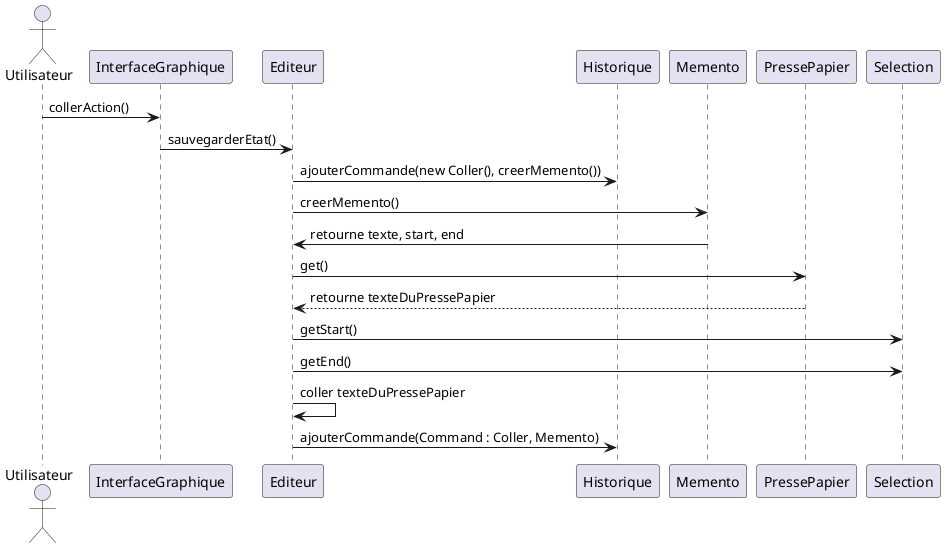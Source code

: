 @startuml
actor Utilisateur
participant InterfaceGraphique
participant Editeur
participant Historique
participant Memento
participant PressePapier
participant Selection

Utilisateur -> InterfaceGraphique : collerAction()
InterfaceGraphique -> Editeur : sauvegarderEtat()
Editeur -> Historique : ajouterCommande(new Coller(), creerMemento())
Editeur -> Memento : creerMemento()
Memento -> Editeur : retourne texte, start, end

Editeur -> PressePapier : get()
PressePapier --> Editeur : retourne texteDuPressePapier

Editeur -> Selection : getStart()
Editeur -> Selection : getEnd()
Editeur -> Editeur : coller texteDuPressePapier

Editeur -> Historique : ajouterCommande(Command : Coller, Memento)
@enduml
